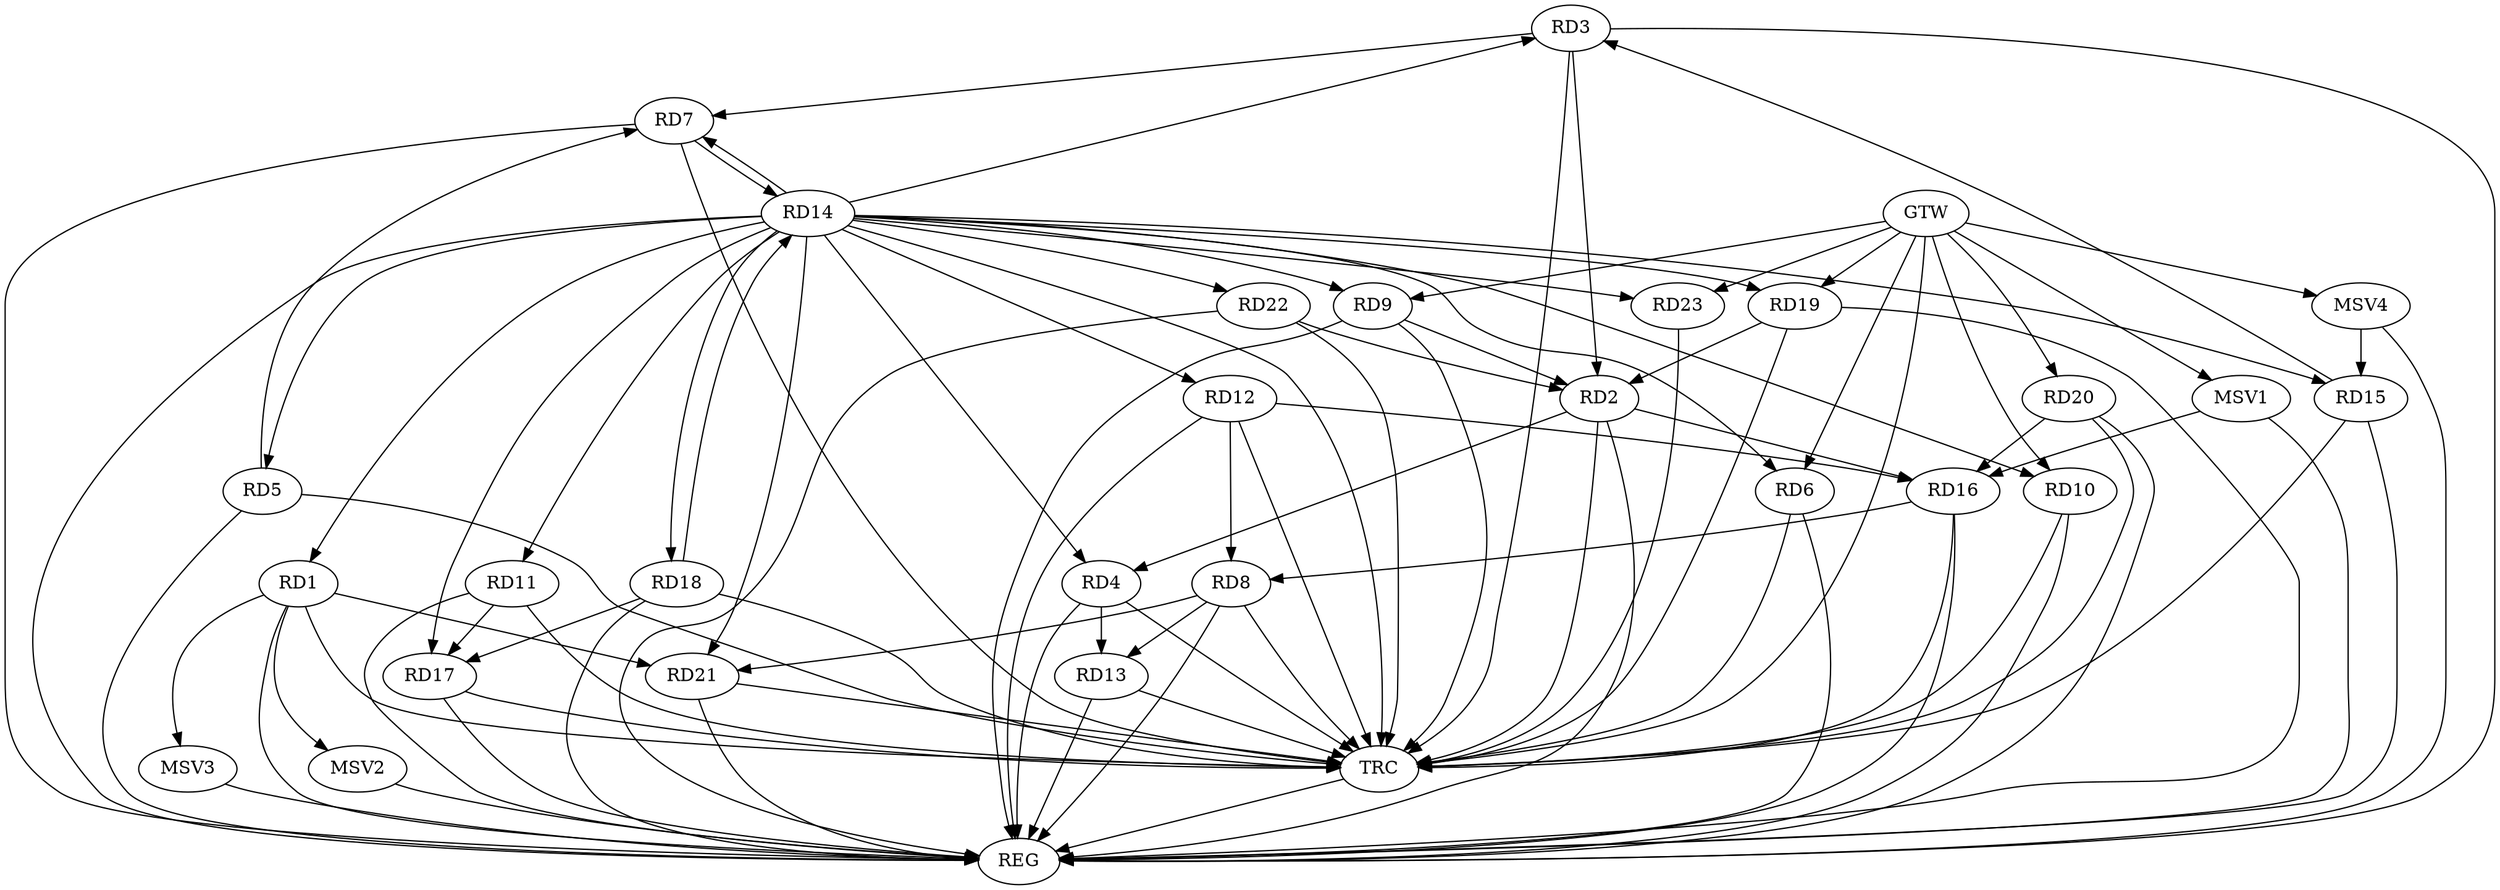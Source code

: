 strict digraph G {
  RD1 [ label="RD1" ];
  RD2 [ label="RD2" ];
  RD3 [ label="RD3" ];
  RD4 [ label="RD4" ];
  RD5 [ label="RD5" ];
  RD6 [ label="RD6" ];
  RD7 [ label="RD7" ];
  RD8 [ label="RD8" ];
  RD9 [ label="RD9" ];
  RD10 [ label="RD10" ];
  RD11 [ label="RD11" ];
  RD12 [ label="RD12" ];
  RD13 [ label="RD13" ];
  RD14 [ label="RD14" ];
  RD15 [ label="RD15" ];
  RD16 [ label="RD16" ];
  RD17 [ label="RD17" ];
  RD18 [ label="RD18" ];
  RD19 [ label="RD19" ];
  RD20 [ label="RD20" ];
  RD21 [ label="RD21" ];
  RD22 [ label="RD22" ];
  RD23 [ label="RD23" ];
  GTW [ label="GTW" ];
  REG [ label="REG" ];
  TRC [ label="TRC" ];
  MSV1 [ label="MSV1" ];
  MSV2 [ label="MSV2" ];
  MSV3 [ label="MSV3" ];
  MSV4 [ label="MSV4" ];
  RD1 -> RD21;
  RD3 -> RD2;
  RD2 -> RD4;
  RD9 -> RD2;
  RD2 -> RD16;
  RD19 -> RD2;
  RD22 -> RD2;
  RD3 -> RD7;
  RD14 -> RD3;
  RD15 -> RD3;
  RD4 -> RD13;
  RD5 -> RD7;
  RD7 -> RD14;
  RD12 -> RD8;
  RD8 -> RD13;
  RD16 -> RD8;
  RD8 -> RD21;
  RD14 -> RD11;
  RD11 -> RD17;
  RD12 -> RD16;
  RD14 -> RD17;
  RD14 -> RD18;
  RD18 -> RD14;
  RD20 -> RD16;
  RD18 -> RD17;
  GTW -> RD6;
  GTW -> RD9;
  GTW -> RD10;
  GTW -> RD19;
  GTW -> RD20;
  GTW -> RD23;
  RD1 -> REG;
  RD2 -> REG;
  RD3 -> REG;
  RD4 -> REG;
  RD5 -> REG;
  RD6 -> REG;
  RD7 -> REG;
  RD8 -> REG;
  RD9 -> REG;
  RD10 -> REG;
  RD11 -> REG;
  RD12 -> REG;
  RD13 -> REG;
  RD14 -> REG;
  RD15 -> REG;
  RD16 -> REG;
  RD17 -> REG;
  RD18 -> REG;
  RD19 -> REG;
  RD20 -> REG;
  RD21 -> REG;
  RD22 -> REG;
  RD1 -> TRC;
  RD2 -> TRC;
  RD3 -> TRC;
  RD4 -> TRC;
  RD5 -> TRC;
  RD6 -> TRC;
  RD7 -> TRC;
  RD8 -> TRC;
  RD9 -> TRC;
  RD10 -> TRC;
  RD11 -> TRC;
  RD12 -> TRC;
  RD13 -> TRC;
  RD14 -> TRC;
  RD15 -> TRC;
  RD16 -> TRC;
  RD17 -> TRC;
  RD18 -> TRC;
  RD19 -> TRC;
  RD20 -> TRC;
  RD21 -> TRC;
  RD22 -> TRC;
  RD23 -> TRC;
  GTW -> TRC;
  TRC -> REG;
  RD14 -> RD12;
  RD14 -> RD22;
  RD14 -> RD19;
  RD14 -> RD1;
  RD14 -> RD7;
  RD14 -> RD5;
  RD14 -> RD6;
  RD14 -> RD10;
  RD14 -> RD21;
  RD14 -> RD23;
  RD14 -> RD15;
  RD14 -> RD4;
  RD14 -> RD9;
  MSV1 -> RD16;
  GTW -> MSV1;
  MSV1 -> REG;
  RD1 -> MSV2;
  MSV2 -> REG;
  RD1 -> MSV3;
  MSV3 -> REG;
  MSV4 -> RD15;
  GTW -> MSV4;
  MSV4 -> REG;
}
